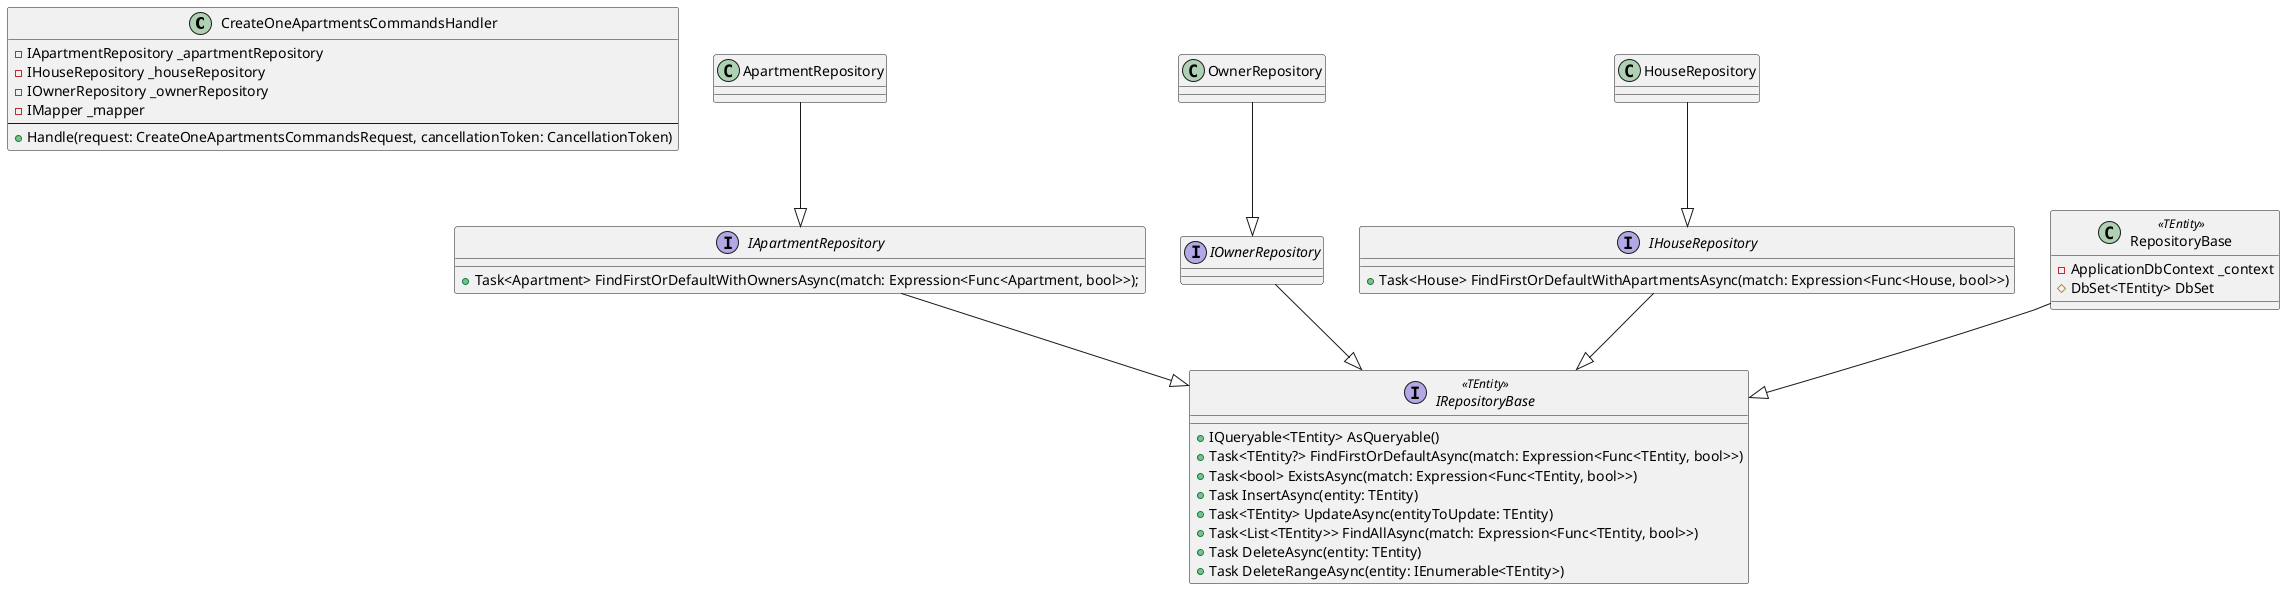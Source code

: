 @startuml
'https://plantuml.com/class-diagram

class CreateOneApartmentsCommandsHandler {
    - IApartmentRepository _apartmentRepository
    - IHouseRepository _houseRepository
    - IOwnerRepository _ownerRepository
    - IMapper _mapper
    --
    + Handle(request: CreateOneApartmentsCommandsRequest, cancellationToken: CancellationToken)
}

ApartmentRepository --|> IApartmentRepository
IApartmentRepository --|> IRepositoryBase

interface IApartmentRepository {
    + Task<Apartment> FindFirstOrDefaultWithOwnersAsync(match: Expression<Func<Apartment, bool>>);
}

class ApartmentRepository {
}

OwnerRepository --|> IOwnerRepository
IOwnerRepository --|> IRepositoryBase

interface IOwnerRepository {
}

class OwnerRepository {
}

HouseRepository --|> IHouseRepository
IHouseRepository --|> IRepositoryBase

interface IHouseRepository {
    + Task<House> FindFirstOrDefaultWithApartmentsAsync(match: Expression<Func<House, bool>>)
}

class HouseRepository {
}

RepositoryBase --|> IRepositoryBase

interface IRepositoryBase<<TEntity>> {
    + IQueryable<TEntity> AsQueryable()
        + Task<TEntity?> FindFirstOrDefaultAsync(match: Expression<Func<TEntity, bool>>)
        + Task<bool> ExistsAsync(match: Expression<Func<TEntity, bool>>)
        + Task InsertAsync(entity: TEntity)
        + Task<TEntity> UpdateAsync(entityToUpdate: TEntity)
        + Task<List<TEntity>> FindAllAsync(match: Expression<Func<TEntity, bool>>)
        + Task DeleteAsync(entity: TEntity)
        + Task DeleteRangeAsync(entity: IEnumerable<TEntity>)
}

class RepositoryBase<<TEntity>> {
    - ApplicationDbContext _context
    # DbSet<TEntity> DbSet
}

@enduml